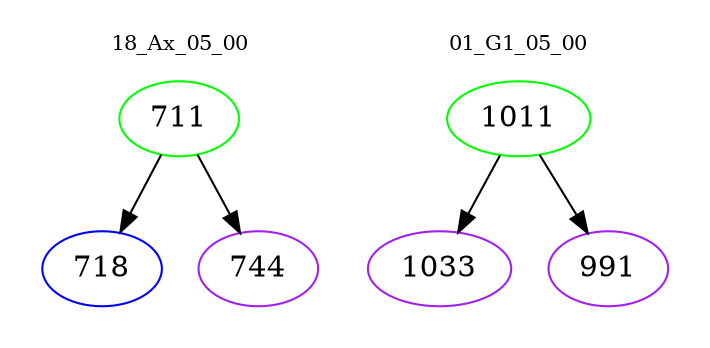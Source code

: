 digraph{
subgraph cluster_0 {
color = white
label = "18_Ax_05_00";
fontsize=10;
T0_711 [label="711", color="green"]
T0_711 -> T0_718 [color="black"]
T0_718 [label="718", color="blue"]
T0_711 -> T0_744 [color="black"]
T0_744 [label="744", color="purple"]
}
subgraph cluster_1 {
color = white
label = "01_G1_05_00";
fontsize=10;
T1_1011 [label="1011", color="green"]
T1_1011 -> T1_1033 [color="black"]
T1_1033 [label="1033", color="purple"]
T1_1011 -> T1_991 [color="black"]
T1_991 [label="991", color="purple"]
}
}
